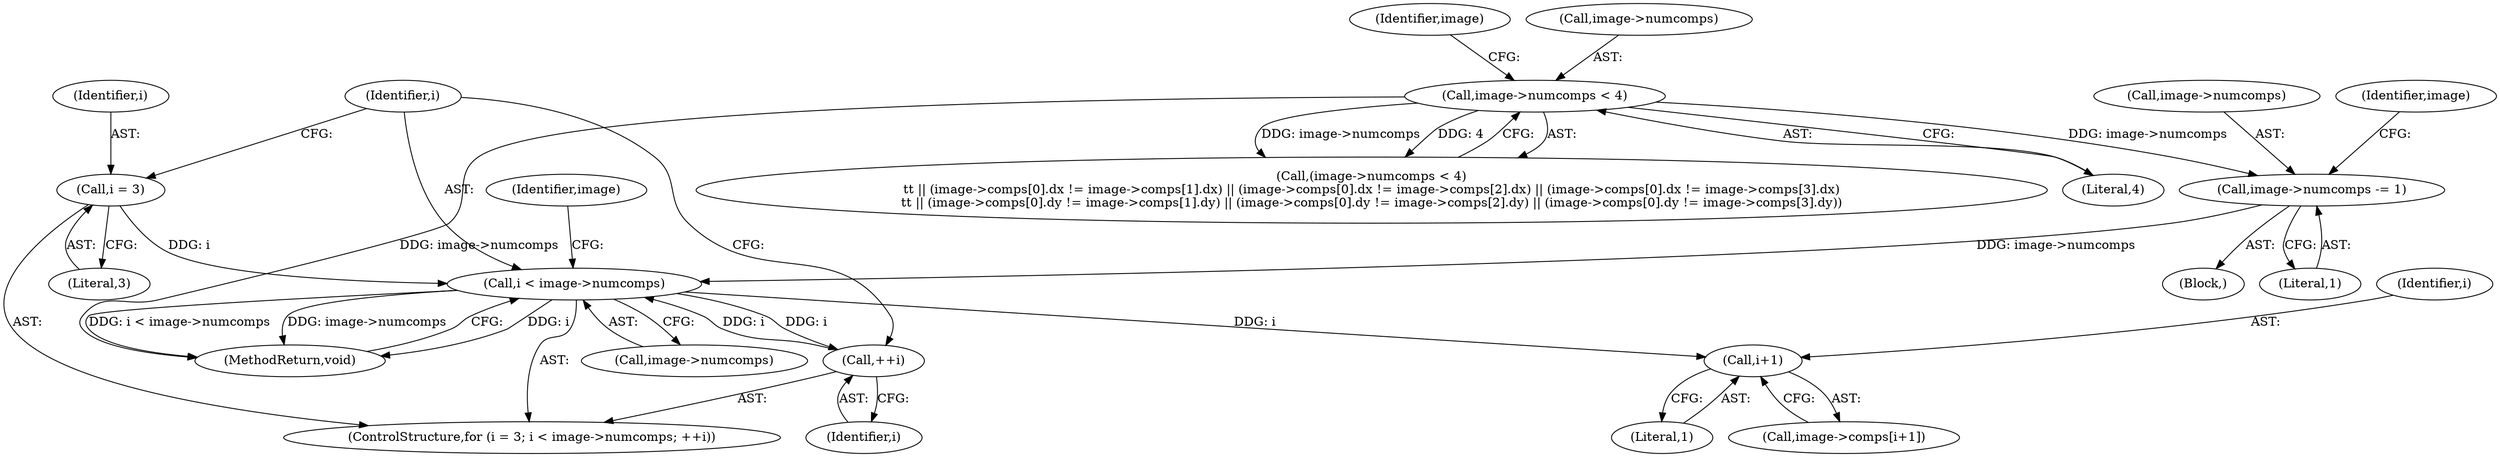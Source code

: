 digraph "0_openjpeg_162f6199c0cd3ec1c6c6dc65e41b2faab92b2d91@pointer" {
"1000521" [label="(Call,i < image->numcomps)"];
"1000518" [label="(Call,i = 3)"];
"1000526" [label="(Call,++i)"];
"1000521" [label="(Call,i < image->numcomps)"];
"1000507" [label="(Call,image->numcomps -= 1)"];
"1000142" [label="(Call,image->numcomps < 4)"];
"1000541" [label="(Call,i+1)"];
"1000550" [label="(MethodReturn,void)"];
"1000146" [label="(Literal,4)"];
"1000541" [label="(Call,i+1)"];
"1000152" [label="(Identifier,image)"];
"1000508" [label="(Call,image->numcomps)"];
"1000542" [label="(Identifier,i)"];
"1000527" [label="(Identifier,i)"];
"1000520" [label="(Literal,3)"];
"1000514" [label="(Identifier,image)"];
"1000517" [label="(ControlStructure,for (i = 3; i < image->numcomps; ++i))"];
"1000519" [label="(Identifier,i)"];
"1000543" [label="(Literal,1)"];
"1000109" [label="(Block,)"];
"1000521" [label="(Call,i < image->numcomps)"];
"1000507" [label="(Call,image->numcomps -= 1)"];
"1000522" [label="(Identifier,i)"];
"1000523" [label="(Call,image->numcomps)"];
"1000537" [label="(Call,image->comps[i+1])"];
"1000518" [label="(Call,i = 3)"];
"1000511" [label="(Literal,1)"];
"1000533" [label="(Identifier,image)"];
"1000143" [label="(Call,image->numcomps)"];
"1000142" [label="(Call,image->numcomps < 4)"];
"1000526" [label="(Call,++i)"];
"1000141" [label="(Call,(image->numcomps < 4)\n\t\t || (image->comps[0].dx != image->comps[1].dx) || (image->comps[0].dx != image->comps[2].dx) || (image->comps[0].dx != image->comps[3].dx)\n\t\t || (image->comps[0].dy != image->comps[1].dy) || (image->comps[0].dy != image->comps[2].dy) || (image->comps[0].dy != image->comps[3].dy))"];
"1000521" -> "1000517"  [label="AST: "];
"1000521" -> "1000523"  [label="CFG: "];
"1000522" -> "1000521"  [label="AST: "];
"1000523" -> "1000521"  [label="AST: "];
"1000533" -> "1000521"  [label="CFG: "];
"1000550" -> "1000521"  [label="CFG: "];
"1000521" -> "1000550"  [label="DDG: i"];
"1000521" -> "1000550"  [label="DDG: i < image->numcomps"];
"1000521" -> "1000550"  [label="DDG: image->numcomps"];
"1000518" -> "1000521"  [label="DDG: i"];
"1000526" -> "1000521"  [label="DDG: i"];
"1000507" -> "1000521"  [label="DDG: image->numcomps"];
"1000521" -> "1000526"  [label="DDG: i"];
"1000521" -> "1000541"  [label="DDG: i"];
"1000518" -> "1000517"  [label="AST: "];
"1000518" -> "1000520"  [label="CFG: "];
"1000519" -> "1000518"  [label="AST: "];
"1000520" -> "1000518"  [label="AST: "];
"1000522" -> "1000518"  [label="CFG: "];
"1000526" -> "1000517"  [label="AST: "];
"1000526" -> "1000527"  [label="CFG: "];
"1000527" -> "1000526"  [label="AST: "];
"1000522" -> "1000526"  [label="CFG: "];
"1000507" -> "1000109"  [label="AST: "];
"1000507" -> "1000511"  [label="CFG: "];
"1000508" -> "1000507"  [label="AST: "];
"1000511" -> "1000507"  [label="AST: "];
"1000514" -> "1000507"  [label="CFG: "];
"1000142" -> "1000507"  [label="DDG: image->numcomps"];
"1000142" -> "1000141"  [label="AST: "];
"1000142" -> "1000146"  [label="CFG: "];
"1000143" -> "1000142"  [label="AST: "];
"1000146" -> "1000142"  [label="AST: "];
"1000152" -> "1000142"  [label="CFG: "];
"1000141" -> "1000142"  [label="CFG: "];
"1000142" -> "1000550"  [label="DDG: image->numcomps"];
"1000142" -> "1000141"  [label="DDG: image->numcomps"];
"1000142" -> "1000141"  [label="DDG: 4"];
"1000541" -> "1000537"  [label="AST: "];
"1000541" -> "1000543"  [label="CFG: "];
"1000542" -> "1000541"  [label="AST: "];
"1000543" -> "1000541"  [label="AST: "];
"1000537" -> "1000541"  [label="CFG: "];
}

